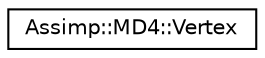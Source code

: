 digraph "Graphical Class Hierarchy"
{
  edge [fontname="Helvetica",fontsize="10",labelfontname="Helvetica",labelfontsize="10"];
  node [fontname="Helvetica",fontsize="10",shape=record];
  rankdir="LR";
  Node1 [label="Assimp::MD4::Vertex",height=0.2,width=0.4,color="black", fillcolor="white", style="filled",URL="$struct_assimp_1_1_m_d4_1_1_vertex.html",tooltip="Data structure for a vertex in a MD4 file. "];
}
